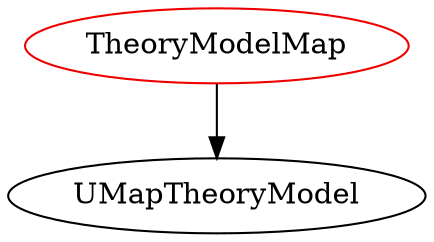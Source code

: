 digraph theorymodelmap{
TheoryModelMap -> UMapTheoryModel;
TheoryModelMap	[shape=oval, color=red2, label="TheoryModelMap"];
}
